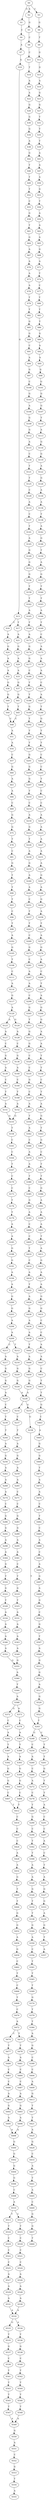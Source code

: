 strict digraph  {
	S0 -> S1 [ label = G ];
	S0 -> S2 [ label = A ];
	S0 -> S3 [ label = C ];
	S1 -> S4 [ label = C ];
	S2 -> S5 [ label = G ];
	S3 -> S6 [ label = G ];
	S4 -> S7 [ label = A ];
	S5 -> S8 [ label = C ];
	S6 -> S9 [ label = T ];
	S7 -> S10 [ label = G ];
	S8 -> S11 [ label = C ];
	S9 -> S12 [ label = G ];
	S10 -> S13 [ label = G ];
	S11 -> S14 [ label = T ];
	S12 -> S15 [ label = G ];
	S13 -> S16 [ label = C ];
	S13 -> S17 [ label = T ];
	S14 -> S18 [ label = A ];
	S15 -> S19 [ label = A ];
	S16 -> S20 [ label = A ];
	S17 -> S21 [ label = A ];
	S18 -> S22 [ label = A ];
	S19 -> S23 [ label = G ];
	S20 -> S24 [ label = G ];
	S21 -> S25 [ label = G ];
	S22 -> S26 [ label = G ];
	S23 -> S27 [ label = G ];
	S24 -> S28 [ label = A ];
	S25 -> S29 [ label = A ];
	S26 -> S30 [ label = G ];
	S27 -> S31 [ label = T ];
	S28 -> S32 [ label = A ];
	S29 -> S33 [ label = A ];
	S30 -> S34 [ label = G ];
	S31 -> S35 [ label = T ];
	S32 -> S36 [ label = G ];
	S33 -> S37 [ label = G ];
	S34 -> S38 [ label = A ];
	S35 -> S39 [ label = T ];
	S36 -> S40 [ label = G ];
	S37 -> S41 [ label = G ];
	S38 -> S42 [ label = G ];
	S39 -> S43 [ label = A ];
	S40 -> S44 [ label = T ];
	S41 -> S45 [ label = T ];
	S42 -> S46 [ label = T ];
	S43 -> S47 [ label = A ];
	S44 -> S48 [ label = C ];
	S45 -> S48 [ label = C ];
	S46 -> S49 [ label = T ];
	S47 -> S50 [ label = A ];
	S48 -> S51 [ label = A ];
	S49 -> S52 [ label = T ];
	S50 -> S53 [ label = G ];
	S51 -> S54 [ label = A ];
	S52 -> S55 [ label = C ];
	S53 -> S56 [ label = T ];
	S54 -> S57 [ label = C ];
	S55 -> S58 [ label = G ];
	S56 -> S59 [ label = A ];
	S57 -> S60 [ label = G ];
	S58 -> S61 [ label = T ];
	S59 -> S62 [ label = A ];
	S60 -> S63 [ label = A ];
	S61 -> S64 [ label = G ];
	S62 -> S65 [ label = A ];
	S63 -> S66 [ label = A ];
	S64 -> S67 [ label = A ];
	S65 -> S68 [ label = G ];
	S66 -> S69 [ label = C ];
	S67 -> S70 [ label = A ];
	S68 -> S71 [ label = A ];
	S69 -> S72 [ label = G ];
	S70 -> S73 [ label = A ];
	S71 -> S74 [ label = T ];
	S72 -> S75 [ label = G ];
	S73 -> S76 [ label = A ];
	S74 -> S77 [ label = C ];
	S75 -> S78 [ label = T ];
	S76 -> S79 [ label = T ];
	S77 -> S80 [ label = T ];
	S78 -> S81 [ label = C ];
	S79 -> S82 [ label = T ];
	S80 -> S83 [ label = T ];
	S81 -> S84 [ label = G ];
	S82 -> S85 [ label = G ];
	S83 -> S86 [ label = T ];
	S84 -> S87 [ label = T ];
	S85 -> S88 [ label = G ];
	S86 -> S89 [ label = G ];
	S87 -> S90 [ label = T ];
	S88 -> S91 [ label = C ];
	S89 -> S92 [ label = A ];
	S90 -> S93 [ label = T ];
	S91 -> S94 [ label = A ];
	S92 -> S95 [ label = A ];
	S93 -> S96 [ label = C ];
	S94 -> S97 [ label = G ];
	S95 -> S98 [ label = G ];
	S96 -> S99 [ label = T ];
	S97 -> S100 [ label = C ];
	S98 -> S101 [ label = G ];
	S99 -> S102 [ label = A ];
	S100 -> S103 [ label = G ];
	S101 -> S104 [ label = G ];
	S102 -> S105 [ label = G ];
	S103 -> S106 [ label = A ];
	S104 -> S107 [ label = G ];
	S105 -> S108 [ label = T ];
	S106 -> S109 [ label = G ];
	S107 -> S110 [ label = T ];
	S108 -> S111 [ label = C ];
	S109 -> S112 [ label = G ];
	S110 -> S113 [ label = A ];
	S111 -> S114 [ label = A ];
	S112 -> S115 [ label = A ];
	S113 -> S116 [ label = G ];
	S114 -> S117 [ label = G ];
	S115 -> S118 [ label = C ];
	S116 -> S119 [ label = G ];
	S117 -> S120 [ label = A ];
	S118 -> S121 [ label = T ];
	S119 -> S122 [ label = A ];
	S120 -> S123 [ label = A ];
	S120 -> S124 [ label = G ];
	S121 -> S125 [ label = T ];
	S122 -> S126 [ label = G ];
	S123 -> S127 [ label = A ];
	S124 -> S128 [ label = A ];
	S125 -> S129 [ label = C ];
	S126 -> S130 [ label = A ];
	S127 -> S131 [ label = C ];
	S128 -> S132 [ label = C ];
	S129 -> S133 [ label = A ];
	S130 -> S134 [ label = A ];
	S131 -> S135 [ label = G ];
	S132 -> S136 [ label = G ];
	S133 -> S137 [ label = C ];
	S134 -> S138 [ label = T ];
	S135 -> S139 [ label = A ];
	S136 -> S140 [ label = A ];
	S137 -> S141 [ label = T ];
	S138 -> S142 [ label = A ];
	S139 -> S143 [ label = C ];
	S140 -> S144 [ label = C ];
	S141 -> S145 [ label = A ];
	S142 -> S146 [ label = G ];
	S143 -> S147 [ label = T ];
	S144 -> S148 [ label = T ];
	S145 -> S149 [ label = G ];
	S146 -> S150 [ label = T ];
	S147 -> S151 [ label = A ];
	S148 -> S152 [ label = A ];
	S149 -> S153 [ label = G ];
	S150 -> S154 [ label = A ];
	S151 -> S155 [ label = G ];
	S152 -> S155 [ label = G ];
	S153 -> S156 [ label = G ];
	S154 -> S157 [ label = G ];
	S155 -> S158 [ label = T ];
	S156 -> S159 [ label = T ];
	S157 -> S160 [ label = T ];
	S158 -> S161 [ label = C ];
	S159 -> S162 [ label = T ];
	S160 -> S163 [ label = T ];
	S161 -> S164 [ label = C ];
	S162 -> S165 [ label = A ];
	S163 -> S166 [ label = A ];
	S164 -> S167 [ label = T ];
	S165 -> S168 [ label = T ];
	S166 -> S169 [ label = T ];
	S167 -> S170 [ label = C ];
	S168 -> S171 [ label = A ];
	S169 -> S172 [ label = C ];
	S170 -> S173 [ label = C ];
	S171 -> S174 [ label = G ];
	S172 -> S175 [ label = A ];
	S173 -> S176 [ label = T ];
	S174 -> S177 [ label = G ];
	S175 -> S178 [ label = A ];
	S176 -> S179 [ label = T ];
	S177 -> S180 [ label = C ];
	S178 -> S181 [ label = A ];
	S179 -> S182 [ label = A ];
	S180 -> S183 [ label = T ];
	S181 -> S184 [ label = C ];
	S182 -> S185 [ label = A ];
	S183 -> S186 [ label = T ];
	S184 -> S187 [ label = A ];
	S185 -> S188 [ label = G ];
	S186 -> S189 [ label = G ];
	S187 -> S190 [ label = T ];
	S188 -> S191 [ label = G ];
	S189 -> S192 [ label = T ];
	S190 -> S193 [ label = G ];
	S191 -> S194 [ label = A ];
	S192 -> S195 [ label = T ];
	S193 -> S196 [ label = T ];
	S194 -> S197 [ label = A ];
	S195 -> S198 [ label = T ];
	S196 -> S199 [ label = T ];
	S197 -> S200 [ label = G ];
	S198 -> S201 [ label = G ];
	S199 -> S202 [ label = C ];
	S200 -> S203 [ label = G ];
	S201 -> S204 [ label = G ];
	S202 -> S205 [ label = C ];
	S203 -> S206 [ label = A ];
	S204 -> S207 [ label = G ];
	S205 -> S208 [ label = T ];
	S206 -> S209 [ label = A ];
	S207 -> S210 [ label = T ];
	S208 -> S211 [ label = C ];
	S209 -> S212 [ label = T ];
	S209 -> S213 [ label = C ];
	S210 -> S214 [ label = C ];
	S211 -> S215 [ label = C ];
	S212 -> S216 [ label = A ];
	S213 -> S217 [ label = A ];
	S214 -> S218 [ label = A ];
	S215 -> S219 [ label = A ];
	S216 -> S220 [ label = G ];
	S217 -> S221 [ label = G ];
	S218 -> S222 [ label = G ];
	S219 -> S223 [ label = A ];
	S220 -> S224 [ label = G ];
	S221 -> S225 [ label = G ];
	S222 -> S226 [ label = T ];
	S223 -> S227 [ label = A ];
	S224 -> S228 [ label = A ];
	S225 -> S229 [ label = A ];
	S226 -> S230 [ label = A ];
	S227 -> S231 [ label = A ];
	S228 -> S232 [ label = C ];
	S228 -> S233 [ label = G ];
	S229 -> S234 [ label = C ];
	S230 -> S235 [ label = G ];
	S231 -> S236 [ label = A ];
	S232 -> S237 [ label = C ];
	S233 -> S238 [ label = G ];
	S234 -> S239 [ label = T ];
	S235 -> S240 [ label = A ];
	S236 -> S241 [ label = G ];
	S237 -> S242 [ label = T ];
	S238 -> S243 [ label = T ];
	S239 -> S244 [ label = T ];
	S240 -> S245 [ label = A ];
	S241 -> S246 [ label = A ];
	S242 -> S247 [ label = A ];
	S243 -> S248 [ label = G ];
	S243 -> S249 [ label = C ];
	S244 -> S250 [ label = A ];
	S245 -> S251 [ label = C ];
	S246 -> S252 [ label = G ];
	S247 -> S253 [ label = G ];
	S248 -> S254 [ label = C ];
	S249 -> S255 [ label = T ];
	S250 -> S256 [ label = G ];
	S251 -> S257 [ label = T ];
	S252 -> S258 [ label = A ];
	S253 -> S259 [ label = A ];
	S254 -> S260 [ label = A ];
	S255 -> S261 [ label = T ];
	S256 -> S262 [ label = A ];
	S257 -> S263 [ label = T ];
	S258 -> S264 [ label = T ];
	S259 -> S265 [ label = A ];
	S260 -> S266 [ label = C ];
	S261 -> S267 [ label = G ];
	S262 -> S268 [ label = A ];
	S263 -> S269 [ label = C ];
	S264 -> S270 [ label = A ];
	S265 -> S271 [ label = C ];
	S266 -> S272 [ label = A ];
	S267 -> S273 [ label = T ];
	S268 -> S274 [ label = A ];
	S269 -> S275 [ label = G ];
	S270 -> S276 [ label = G ];
	S271 -> S277 [ label = C ];
	S272 -> S278 [ label = C ];
	S273 -> S279 [ label = T ];
	S274 -> S280 [ label = C ];
	S275 -> S281 [ label = C ];
	S276 -> S282 [ label = A ];
	S277 -> S283 [ label = G ];
	S278 -> S284 [ label = T ];
	S279 -> S285 [ label = A ];
	S280 -> S286 [ label = G ];
	S281 -> S287 [ label = A ];
	S282 -> S288 [ label = C ];
	S283 -> S289 [ label = G ];
	S284 -> S290 [ label = G ];
	S285 -> S291 [ label = C ];
	S286 -> S292 [ label = G ];
	S287 -> S293 [ label = A ];
	S288 -> S294 [ label = T ];
	S289 -> S295 [ label = A ];
	S290 -> S296 [ label = C ];
	S291 -> S297 [ label = C ];
	S292 -> S298 [ label = A ];
	S293 -> S299 [ label = C ];
	S294 -> S300 [ label = A ];
	S295 -> S301 [ label = A ];
	S296 -> S302 [ label = T ];
	S297 -> S303 [ label = A ];
	S298 -> S304 [ label = A ];
	S299 -> S305 [ label = G ];
	S300 -> S306 [ label = G ];
	S301 -> S307 [ label = C ];
	S302 -> S308 [ label = T ];
	S303 -> S309 [ label = C ];
	S304 -> S310 [ label = G ];
	S305 -> S311 [ label = T ];
	S306 -> S312 [ label = G ];
	S307 -> S313 [ label = T ];
	S308 -> S314 [ label = A ];
	S309 -> S315 [ label = T ];
	S310 -> S316 [ label = T ];
	S311 -> S317 [ label = G ];
	S312 -> S318 [ label = A ];
	S313 -> S319 [ label = G ];
	S314 -> S320 [ label = A ];
	S315 -> S321 [ label = A ];
	S316 -> S322 [ label = G ];
	S317 -> S323 [ label = G ];
	S318 -> S324 [ label = A ];
	S319 -> S325 [ label = T ];
	S320 -> S326 [ label = G ];
	S321 -> S327 [ label = G ];
	S322 -> S328 [ label = T ];
	S323 -> S329 [ label = C ];
	S324 -> S330 [ label = T ];
	S325 -> S331 [ label = A ];
	S326 -> S332 [ label = T ];
	S327 -> S333 [ label = G ];
	S328 -> S334 [ label = A ];
	S329 -> S335 [ label = C ];
	S330 -> S336 [ label = T ];
	S331 -> S337 [ label = A ];
	S332 -> S338 [ label = T ];
	S333 -> S339 [ label = A ];
	S334 -> S340 [ label = A ];
	S335 -> S341 [ label = G ];
	S336 -> S342 [ label = C ];
	S337 -> S343 [ label = A ];
	S338 -> S344 [ label = G ];
	S339 -> S345 [ label = G ];
	S340 -> S346 [ label = A ];
	S341 -> S347 [ label = C ];
	S342 -> S348 [ label = T ];
	S343 -> S349 [ label = A ];
	S344 -> S350 [ label = A ];
	S345 -> S351 [ label = T ];
	S346 -> S352 [ label = A ];
	S347 -> S353 [ label = A ];
	S348 -> S354 [ label = A ];
	S349 -> S355 [ label = G ];
	S350 -> S356 [ label = C ];
	S351 -> S357 [ label = A ];
	S352 -> S355 [ label = G ];
	S353 -> S358 [ label = T ];
	S354 -> S359 [ label = G ];
	S355 -> S360 [ label = A ];
	S356 -> S361 [ label = T ];
	S358 -> S362 [ label = A ];
	S359 -> S363 [ label = T ];
	S360 -> S364 [ label = T ];
	S361 -> S365 [ label = T ];
	S362 -> S366 [ label = C ];
	S363 -> S367 [ label = G ];
	S364 -> S368 [ label = A ];
	S365 -> S369 [ label = T ];
	S366 -> S370 [ label = A ];
	S367 -> S371 [ label = C ];
	S368 -> S372 [ label = G ];
	S368 -> S373 [ label = A ];
	S369 -> S374 [ label = G ];
	S370 -> S375 [ label = A ];
	S371 -> S376 [ label = T ];
	S372 -> S377 [ label = C ];
	S373 -> S378 [ label = C ];
	S374 -> S379 [ label = T ];
	S375 -> S380 [ label = T ];
	S376 -> S381 [ label = T ];
	S377 -> S382 [ label = A ];
	S378 -> S383 [ label = A ];
	S379 -> S384 [ label = T ];
	S380 -> S385 [ label = C ];
	S381 -> S386 [ label = G ];
	S382 -> S387 [ label = T ];
	S383 -> S388 [ label = T ];
	S384 -> S389 [ label = A ];
	S385 -> S390 [ label = G ];
	S386 -> S391 [ label = A ];
	S387 -> S392 [ label = A ];
	S388 -> S393 [ label = A ];
	S389 -> S394 [ label = G ];
	S390 -> S395 [ label = A ];
	S391 -> S396 [ label = A ];
	S392 -> S397 [ label = G ];
	S393 -> S398 [ label = G ];
	S394 -> S399 [ label = C ];
	S395 -> S400 [ label = C ];
	S396 -> S401 [ label = A ];
	S397 -> S402 [ label = G ];
	S398 -> S403 [ label = G ];
	S399 -> S404 [ label = C ];
	S400 -> S405 [ label = C ];
	S401 -> S406 [ label = T ];
	S402 -> S407 [ label = C ];
	S403 -> S408 [ label = C ];
	S404 -> S409 [ label = A ];
	S405 -> S410 [ label = T ];
	S406 -> S411 [ label = A ];
	S407 -> S412 [ label = T ];
	S408 -> S412 [ label = T ];
	S409 -> S413 [ label = G ];
	S410 -> S414 [ label = C ];
	S411 -> S415 [ label = G ];
	S412 -> S416 [ label = C ];
	S413 -> S417 [ label = T ];
	S414 -> S418 [ label = A ];
	S415 -> S419 [ label = A ];
	S416 -> S420 [ label = C ];
	S417 -> S421 [ label = T ];
	S418 -> S422 [ label = T ];
	S419 -> S423 [ label = A ];
	S420 -> S424 [ label = C ];
	S421 -> S425 [ label = A ];
	S422 -> S426 [ label = A ];
	S423 -> S427 [ label = G ];
	S424 -> S428 [ label = A ];
	S425 -> S429 [ label = G ];
	S426 -> S430 [ label = G ];
	S427 -> S431 [ label = G ];
	S428 -> S432 [ label = A ];
	S429 -> S433 [ label = C ];
	S430 -> S434 [ label = A ];
	S431 -> S435 [ label = C ];
	S432 -> S436 [ label = G ];
	S433 -> S437 [ label = A ];
	S434 -> S438 [ label = A ];
	S435 -> S439 [ label = C ];
	S436 -> S440 [ label = T ];
	S437 -> S441 [ label = T ];
	S438 -> S442 [ label = T ];
	S439 -> S443 [ label = A ];
	S440 -> S444 [ label = T ];
	S441 -> S445 [ label = A ];
	S442 -> S446 [ label = A ];
	S443 -> S447 [ label = A ];
	S444 -> S448 [ label = G ];
	S445 -> S449 [ label = C ];
	S446 -> S450 [ label = G ];
	S447 -> S451 [ label = C ];
	S448 -> S452 [ label = G ];
	S449 -> S453 [ label = G ];
	S450 -> S454 [ label = G ];
	S451 -> S455 [ label = T ];
	S452 -> S456 [ label = A ];
	S453 -> S457 [ label = G ];
	S454 -> S228 [ label = A ];
	S455 -> S458 [ label = T ];
	S456 -> S459 [ label = G ];
	S457 -> S460 [ label = T ];
	S458 -> S461 [ label = G ];
	S459 -> S462 [ label = C ];
	S461 -> S463 [ label = C ];
	S462 -> S464 [ label = T ];
	S463 -> S465 [ label = A ];
	S464 -> S466 [ label = C ];
	S465 -> S467 [ label = G ];
	S466 -> S468 [ label = T ];
	S467 -> S469 [ label = G ];
	S468 -> S470 [ label = C ];
	S469 -> S471 [ label = T ];
	S470 -> S472 [ label = A ];
	S471 -> S473 [ label = A ];
	S472 -> S474 [ label = C ];
	S472 -> S475 [ label = T ];
	S473 -> S476 [ label = A ];
	S474 -> S477 [ label = T ];
	S475 -> S478 [ label = T ];
	S476 -> S479 [ label = C ];
	S477 -> S480 [ label = A ];
	S478 -> S481 [ label = A ];
	S479 -> S482 [ label = T ];
	S480 -> S483 [ label = C ];
	S481 -> S484 [ label = C ];
	S482 -> S485 [ label = C ];
	S483 -> S486 [ label = C ];
	S484 -> S487 [ label = C ];
	S485 -> S488 [ label = A ];
	S486 -> S489 [ label = A ];
	S487 -> S490 [ label = A ];
	S488 -> S491 [ label = C ];
	S489 -> S492 [ label = G ];
	S490 -> S493 [ label = G ];
	S491 -> S494 [ label = A ];
	S492 -> S495 [ label = A ];
	S493 -> S496 [ label = A ];
	S494 -> S497 [ label = G ];
	S495 -> S498 [ label = A ];
	S496 -> S498 [ label = A ];
	S497 -> S499 [ label = A ];
	S498 -> S500 [ label = G ];
	S499 -> S501 [ label = G ];
	S500 -> S502 [ label = G ];
	S501 -> S503 [ label = C ];
	S502 -> S504 [ label = G ];
	S503 -> S505 [ label = G ];
	S504 -> S506 [ label = G ];
	S505 -> S507 [ label = T ];
	S506 -> S508 [ label = C ];
	S507 -> S509 [ label = A ];
	S508 -> S510 [ label = A ];
	S509 -> S511 [ label = G ];
	S510 -> S512 [ label = C ];
	S510 -> S513 [ label = T ];
	S511 -> S514 [ label = G ];
	S512 -> S515 [ label = T ];
	S513 -> S516 [ label = T ];
	S514 -> S517 [ label = A ];
	S515 -> S518 [ label = C ];
	S516 -> S519 [ label = C ];
	S517 -> S520 [ label = G ];
	S518 -> S521 [ label = C ];
	S519 -> S522 [ label = C ];
	S520 -> S523 [ label = G ];
	S521 -> S524 [ label = C ];
	S522 -> S525 [ label = C ];
	S523 -> S243 [ label = T ];
	S524 -> S526 [ label = A ];
	S525 -> S527 [ label = A ];
	S526 -> S528 [ label = A ];
	S527 -> S529 [ label = A ];
	S528 -> S530 [ label = A ];
	S529 -> S531 [ label = A ];
	S530 -> S532 [ label = A ];
	S531 -> S532 [ label = A ];
	S532 -> S533 [ label = G ];
	S532 -> S534 [ label = A ];
	S533 -> S535 [ label = T ];
	S534 -> S536 [ label = T ];
	S535 -> S537 [ label = G ];
	S536 -> S538 [ label = G ];
	S537 -> S539 [ label = C ];
	S538 -> S540 [ label = C ];
	S539 -> S541 [ label = T ];
	S540 -> S542 [ label = T ];
	S541 -> S543 [ label = T ];
	S542 -> S544 [ label = T ];
	S543 -> S545 [ label = T ];
	S544 -> S546 [ label = T ];
	S545 -> S547 [ label = T ];
	S546 -> S548 [ label = T ];
	S547 -> S549 [ label = A ];
	S548 -> S549 [ label = A ];
	S549 -> S550 [ label = G ];
	S550 -> S551 [ label = A ];
	S551 -> S552 [ label = C ];
	S552 -> S553 [ label = G ];
	S553 -> S554 [ label = T ];
	S554 -> S555 [ label = A ];
}
